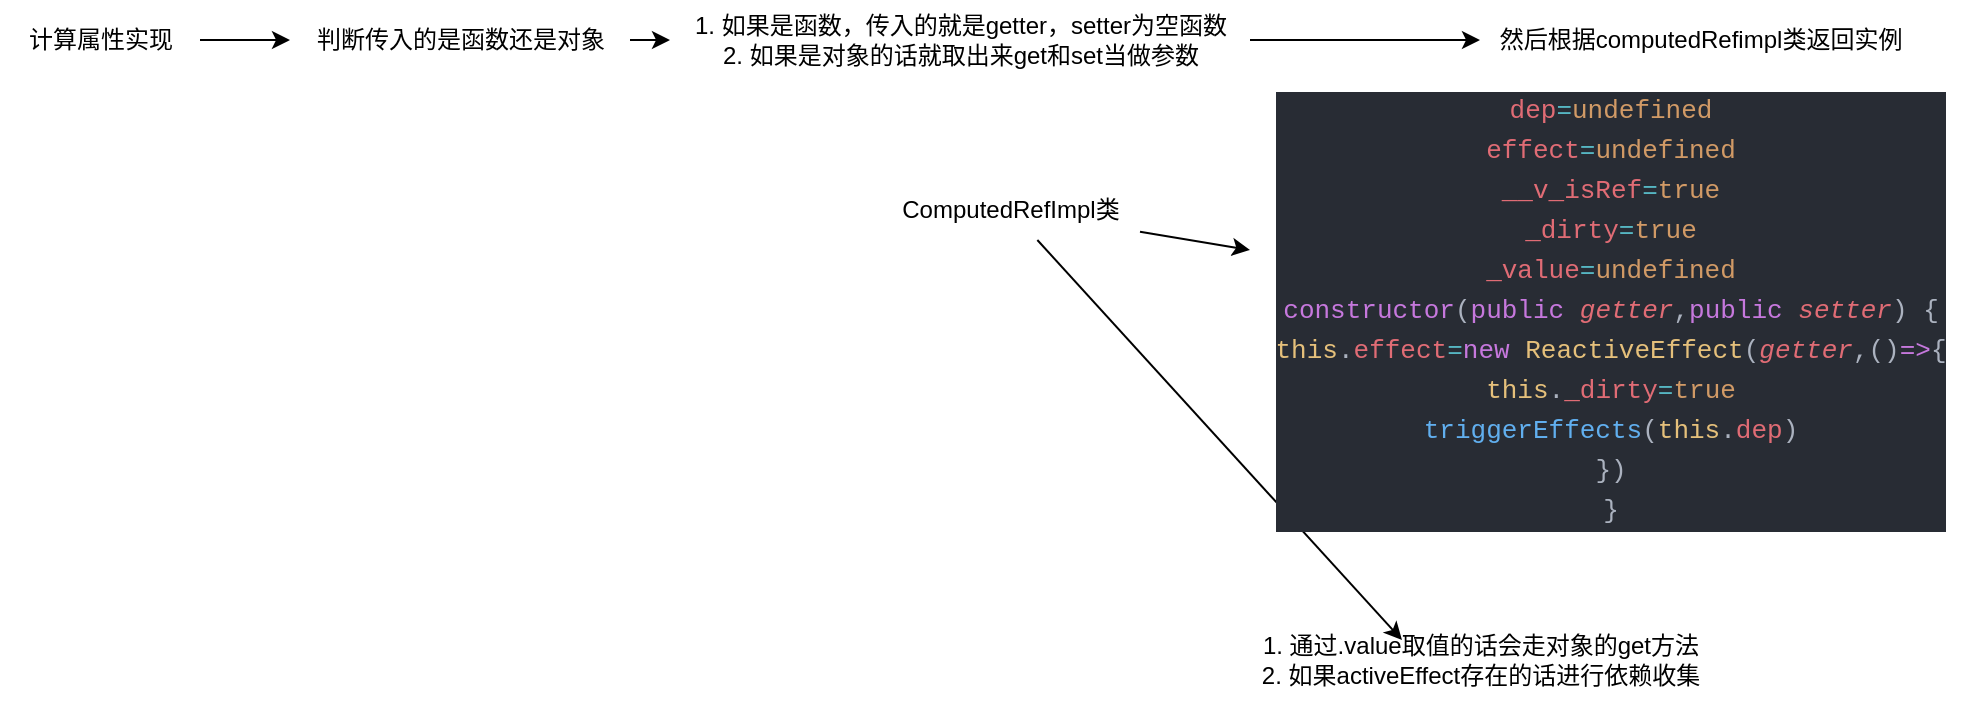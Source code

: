 <mxfile>
    <diagram id="HtwOWfqTovwS91FWe3rt" name="Page-1">
        <mxGraphModel dx="630" dy="526" grid="1" gridSize="10" guides="1" tooltips="1" connect="1" arrows="1" fold="1" page="1" pageScale="1" pageWidth="827" pageHeight="1169" math="0" shadow="0">
            <root>
                <mxCell id="0"/>
                <mxCell id="1" parent="0"/>
                <mxCell id="4" value="" style="edgeStyle=none;html=1;" edge="1" parent="1" source="2" target="3">
                    <mxGeometry relative="1" as="geometry"/>
                </mxCell>
                <mxCell id="2" value="计算属性实现" style="text;html=1;align=center;verticalAlign=middle;resizable=0;points=[];autosize=1;strokeColor=none;fillColor=none;" vertex="1" parent="1">
                    <mxGeometry x="20" y="185" width="100" height="30" as="geometry"/>
                </mxCell>
                <mxCell id="7" value="" style="edgeStyle=none;html=1;" edge="1" parent="1" source="3" target="6">
                    <mxGeometry relative="1" as="geometry"/>
                </mxCell>
                <mxCell id="3" value="判断传入的是函数还是对象" style="text;html=1;align=center;verticalAlign=middle;resizable=0;points=[];autosize=1;strokeColor=none;fillColor=none;" vertex="1" parent="1">
                    <mxGeometry x="165" y="185" width="170" height="30" as="geometry"/>
                </mxCell>
                <mxCell id="9" value="" style="edgeStyle=none;html=1;" edge="1" parent="1" source="6" target="8">
                    <mxGeometry relative="1" as="geometry"/>
                </mxCell>
                <mxCell id="6" value="1. 如果是函数，传入的就是getter，setter为空函数&lt;br&gt;2. 如果是对象的话就取出来get和set当做参数" style="text;html=1;align=center;verticalAlign=middle;resizable=0;points=[];autosize=1;strokeColor=none;fillColor=none;" vertex="1" parent="1">
                    <mxGeometry x="355" y="180" width="290" height="40" as="geometry"/>
                </mxCell>
                <mxCell id="8" value="然后根据computedRefimpl类返回实例" style="text;html=1;align=center;verticalAlign=middle;resizable=0;points=[];autosize=1;strokeColor=none;fillColor=none;" vertex="1" parent="1">
                    <mxGeometry x="760" y="185" width="220" height="30" as="geometry"/>
                </mxCell>
                <mxCell id="12" value="" style="edgeStyle=none;html=1;" edge="1" parent="1" source="10" target="11">
                    <mxGeometry relative="1" as="geometry"/>
                </mxCell>
                <mxCell id="14" value="" style="edgeStyle=none;html=1;" edge="1" parent="1" source="10">
                    <mxGeometry relative="1" as="geometry">
                        <mxPoint x="721" y="500" as="targetPoint"/>
                    </mxGeometry>
                </mxCell>
                <mxCell id="10" value="ComputedRefImpl类" style="text;html=1;align=center;verticalAlign=middle;resizable=0;points=[];autosize=1;strokeColor=none;fillColor=none;" vertex="1" parent="1">
                    <mxGeometry x="460" y="270" width="130" height="30" as="geometry"/>
                </mxCell>
                <mxCell id="11" value="&lt;div style=&quot;color: rgb(171, 178, 191); background-color: rgb(40, 44, 52); font-family: Monaco, Menlo, &amp;quot;Courier New&amp;quot;, monospace, Menlo, Monaco, &amp;quot;Courier New&amp;quot;, monospace; font-size: 13px; line-height: 20px;&quot;&gt;&lt;div&gt;&lt;span style=&quot;color: #e06c75;&quot;&gt;dep&lt;/span&gt;&lt;span style=&quot;color: #56b6c2;&quot;&gt;=&lt;/span&gt;&lt;span style=&quot;color: #d19a66;&quot;&gt;undefined&lt;/span&gt;&lt;/div&gt;&lt;div&gt;  &lt;span style=&quot;color: #e06c75;&quot;&gt;effect&lt;/span&gt;&lt;span style=&quot;color: #56b6c2;&quot;&gt;=&lt;/span&gt;&lt;span style=&quot;color: #d19a66;&quot;&gt;undefined&lt;/span&gt;&lt;/div&gt;&lt;div&gt;  &lt;span style=&quot;color: #e06c75;&quot;&gt;__v_isRef&lt;/span&gt;&lt;span style=&quot;color: #56b6c2;&quot;&gt;=&lt;/span&gt;&lt;span style=&quot;color: #d19a66;&quot;&gt;true&lt;/span&gt;&lt;/div&gt;&lt;div&gt;  &lt;span style=&quot;color: #e06c75;&quot;&gt;_dirty&lt;/span&gt;&lt;span style=&quot;color: #56b6c2;&quot;&gt;=&lt;/span&gt;&lt;span style=&quot;color: #d19a66;&quot;&gt;true&lt;/span&gt;&lt;/div&gt;&lt;div&gt;  &lt;span style=&quot;color: #e06c75;&quot;&gt;_value&lt;/span&gt;&lt;span style=&quot;color: #56b6c2;&quot;&gt;=&lt;/span&gt;&lt;span style=&quot;color: #d19a66;&quot;&gt;undefined&lt;/span&gt;&lt;/div&gt;&lt;div&gt;  &lt;span style=&quot;color: #c678dd;&quot;&gt;constructor&lt;/span&gt;(&lt;span style=&quot;color: #c678dd;&quot;&gt;public&lt;/span&gt; &lt;span style=&quot;color: #e06c75;font-style: italic;&quot;&gt;getter&lt;/span&gt;,&lt;span style=&quot;color: #c678dd;&quot;&gt;public&lt;/span&gt; &lt;span style=&quot;color: #e06c75;font-style: italic;&quot;&gt;setter&lt;/span&gt;) {&lt;/div&gt;&lt;div&gt;    &lt;span style=&quot;color: #e5c07b;&quot;&gt;this&lt;/span&gt;.&lt;span style=&quot;color: #e06c75;&quot;&gt;effect&lt;/span&gt;&lt;span style=&quot;color: #56b6c2;&quot;&gt;=&lt;/span&gt;&lt;span style=&quot;color: #c678dd;&quot;&gt;new&lt;/span&gt; &lt;span style=&quot;color: #e5c07b;&quot;&gt;ReactiveEffect&lt;/span&gt;(&lt;span style=&quot;color: #e06c75;font-style: italic;&quot;&gt;getter&lt;/span&gt;,()&lt;span style=&quot;color: #c678dd;&quot;&gt;=&amp;gt;&lt;/span&gt;{&lt;/div&gt;&lt;div&gt;      &lt;span style=&quot;color: #e5c07b;&quot;&gt;this&lt;/span&gt;.&lt;span style=&quot;color: #e06c75;&quot;&gt;_dirty&lt;/span&gt;&lt;span style=&quot;color: #56b6c2;&quot;&gt;=&lt;/span&gt;&lt;span style=&quot;color: #d19a66;&quot;&gt;true&lt;/span&gt;&lt;/div&gt;&lt;div&gt;      &lt;span style=&quot;color: #61afef;&quot;&gt;triggerEffects&lt;/span&gt;(&lt;span style=&quot;color: #e5c07b;&quot;&gt;this&lt;/span&gt;.&lt;span style=&quot;color: #e06c75;&quot;&gt;dep&lt;/span&gt;)&lt;/div&gt;&lt;div&gt;    })&lt;/div&gt;&lt;div&gt;  }&lt;/div&gt;&lt;/div&gt;" style="text;html=1;align=center;verticalAlign=middle;resizable=0;points=[];autosize=1;strokeColor=none;fillColor=none;" vertex="1" parent="1">
                    <mxGeometry x="645" y="220" width="360" height="230" as="geometry"/>
                </mxCell>
                <mxCell id="15" value="1. 通过.value取值的话会走对象的get方法&lt;br&gt;2. 如果activeEffect存在的话进行依赖收集" style="text;html=1;align=center;verticalAlign=middle;resizable=0;points=[];autosize=1;strokeColor=none;fillColor=none;" vertex="1" parent="1">
                    <mxGeometry x="640" y="490" width="240" height="40" as="geometry"/>
                </mxCell>
            </root>
        </mxGraphModel>
    </diagram>
</mxfile>